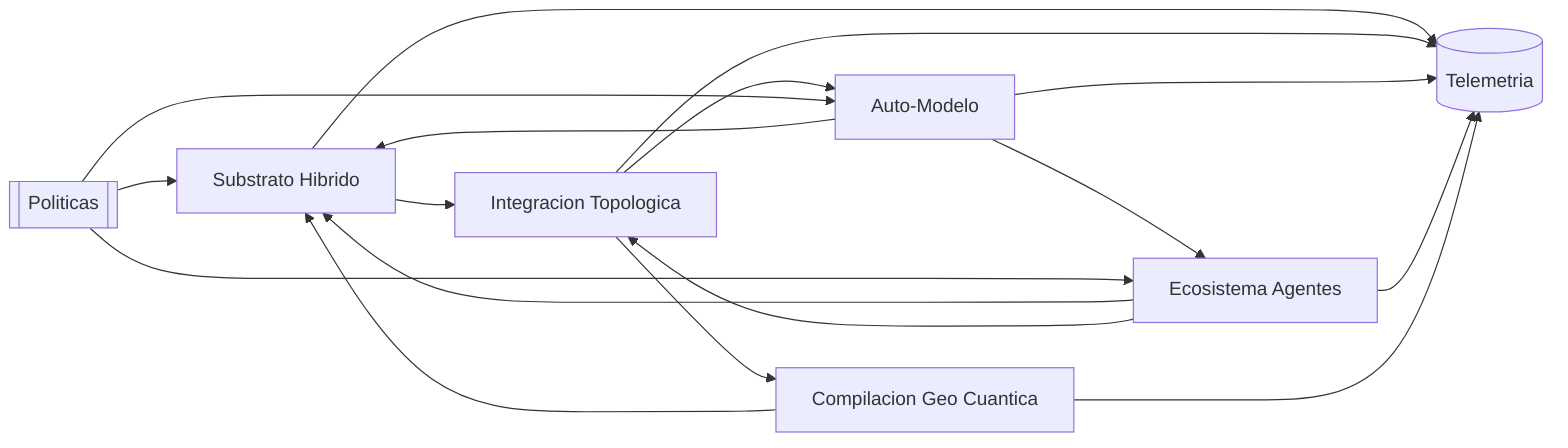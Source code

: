 flowchart LR
 SCH[Substrato Hibrido]
 MITG[Integracion Topologica]
 AMD[Auto-Modelo]
 ECA[Ecosistema Agentes]
 ICGQ[Compilacion Geo Cuantica]
 LOG[(Telemetria)]
 GOV[[Politicas]]
 SCH --> MITG
 MITG --> AMD
 AMD --> SCH
 ECA --> SCH
 ECA --> MITG
 AMD --> ECA
 ICGQ --> SCH
 MITG --> ICGQ
 SCH --> LOG
 MITG --> LOG
 AMD --> LOG
 ECA --> LOG
 ICGQ --> LOG
 GOV --> AMD
 GOV --> SCH
 GOV --> ECA